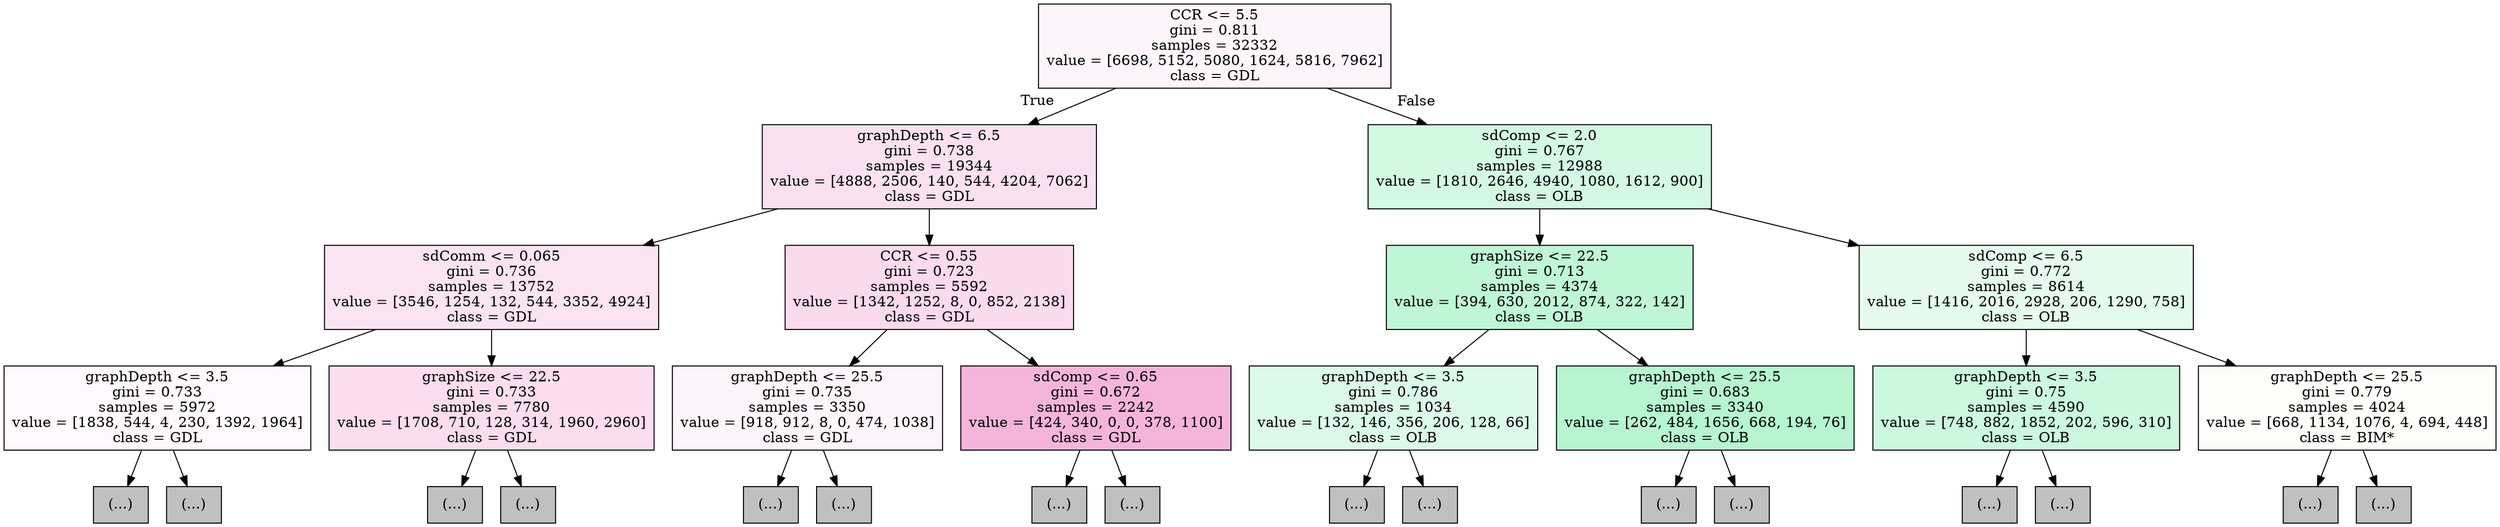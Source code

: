 digraph Tree {
node [shape=box, style="filled", color="black"] ;
0 [label="CCR <= 5.5\ngini = 0.811\nsamples = 32332\nvalue = [6698, 5152, 5080, 1624, 5816, 7962]\nclass = GDL", fillcolor="#fef5fa"] ;
1 [label="graphDepth <= 6.5\ngini = 0.738\nsamples = 19344\nvalue = [4888, 2506, 140, 544, 4204, 7062]\nclass = GDL", fillcolor="#fbe1f0"] ;
0 -> 1 [labeldistance=2.5, labelangle=45, headlabel="True"] ;
2 [label="sdComm <= 0.065\ngini = 0.736\nsamples = 13752\nvalue = [3546, 1254, 132, 544, 3352, 4924]\nclass = GDL", fillcolor="#fbe4f2"] ;
1 -> 2 ;
3 [label="graphDepth <= 3.5\ngini = 0.733\nsamples = 5972\nvalue = [1838, 544, 4, 230, 1392, 1964]\nclass = GDL", fillcolor="#fef9fc"] ;
2 -> 3 ;
4 [label="(...)", fillcolor="#C0C0C0"] ;
3 -> 4 ;
27 [label="(...)", fillcolor="#C0C0C0"] ;
3 -> 27 ;
74 [label="graphSize <= 22.5\ngini = 0.733\nsamples = 7780\nvalue = [1708, 710, 128, 314, 1960, 2960]\nclass = GDL", fillcolor="#fbddee"] ;
2 -> 74 ;
75 [label="(...)", fillcolor="#C0C0C0"] ;
74 -> 75 ;
170 [label="(...)", fillcolor="#C0C0C0"] ;
74 -> 170 ;
215 [label="CCR <= 0.55\ngini = 0.723\nsamples = 5592\nvalue = [1342, 1252, 8, 0, 852, 2138]\nclass = GDL", fillcolor="#fadaed"] ;
1 -> 215 ;
216 [label="graphDepth <= 25.5\ngini = 0.735\nsamples = 3350\nvalue = [918, 912, 8, 0, 474, 1038]\nclass = GDL", fillcolor="#fef5fa"] ;
215 -> 216 ;
217 [label="(...)", fillcolor="#C0C0C0"] ;
216 -> 217 ;
356 [label="(...)", fillcolor="#C0C0C0"] ;
216 -> 356 ;
389 [label="sdComp <= 0.65\ngini = 0.672\nsamples = 2242\nvalue = [424, 340, 0, 0, 378, 1100]\nclass = GDL", fillcolor="#f5b5db"] ;
215 -> 389 ;
390 [label="(...)", fillcolor="#C0C0C0"] ;
389 -> 390 ;
503 [label="(...)", fillcolor="#C0C0C0"] ;
389 -> 503 ;
562 [label="sdComp <= 2.0\ngini = 0.767\nsamples = 12988\nvalue = [1810, 2646, 4940, 1080, 1612, 900]\nclass = OLB", fillcolor="#d3f9e3"] ;
0 -> 562 [labeldistance=2.5, labelangle=-45, headlabel="False"] ;
563 [label="graphSize <= 22.5\ngini = 0.713\nsamples = 4374\nvalue = [394, 630, 2012, 874, 322, 142]\nclass = OLB", fillcolor="#bff7d6"] ;
562 -> 563 ;
564 [label="graphDepth <= 3.5\ngini = 0.786\nsamples = 1034\nvalue = [132, 146, 356, 206, 128, 66]\nclass = OLB", fillcolor="#dbfae8"] ;
563 -> 564 ;
565 [label="(...)", fillcolor="#C0C0C0"] ;
564 -> 565 ;
576 [label="(...)", fillcolor="#C0C0C0"] ;
564 -> 576 ;
587 [label="graphDepth <= 25.5\ngini = 0.683\nsamples = 3340\nvalue = [262, 484, 1656, 668, 194, 76]\nclass = OLB", fillcolor="#b6f5d0"] ;
563 -> 587 ;
588 [label="(...)", fillcolor="#C0C0C0"] ;
587 -> 588 ;
647 [label="(...)", fillcolor="#C0C0C0"] ;
587 -> 647 ;
658 [label="sdComp <= 6.5\ngini = 0.772\nsamples = 8614\nvalue = [1416, 2016, 2928, 206, 1290, 758]\nclass = OLB", fillcolor="#e4fbee"] ;
562 -> 658 ;
659 [label="graphDepth <= 3.5\ngini = 0.75\nsamples = 4590\nvalue = [748, 882, 1852, 202, 596, 310]\nclass = OLB", fillcolor="#cbf8de"] ;
658 -> 659 ;
660 [label="(...)", fillcolor="#C0C0C0"] ;
659 -> 660 ;
671 [label="(...)", fillcolor="#C0C0C0"] ;
659 -> 671 ;
754 [label="graphDepth <= 25.5\ngini = 0.779\nsamples = 4024\nvalue = [668, 1134, 1076, 4, 694, 448]\nclass = BIM*", fillcolor="#fdfefb"] ;
658 -> 754 ;
755 [label="(...)", fillcolor="#C0C0C0"] ;
754 -> 755 ;
838 [label="(...)", fillcolor="#C0C0C0"] ;
754 -> 838 ;
}